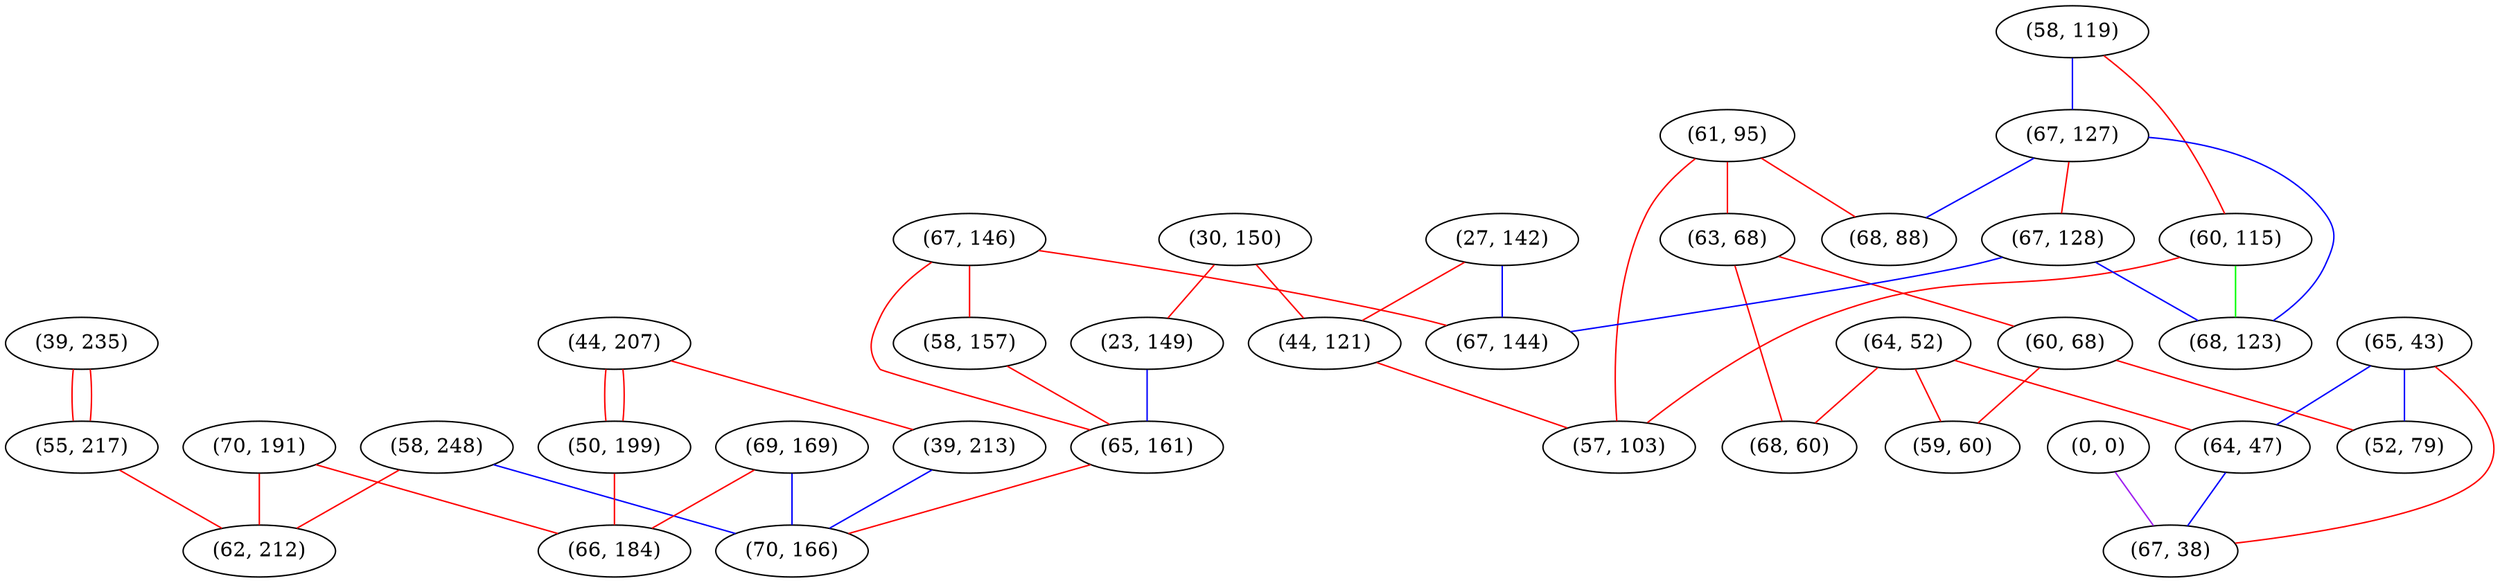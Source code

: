 graph "" {
"(58, 248)";
"(58, 119)";
"(61, 95)";
"(70, 191)";
"(30, 150)";
"(67, 127)";
"(39, 235)";
"(60, 115)";
"(55, 217)";
"(69, 169)";
"(27, 142)";
"(64, 52)";
"(63, 68)";
"(62, 212)";
"(67, 146)";
"(23, 149)";
"(68, 88)";
"(65, 43)";
"(44, 207)";
"(0, 0)";
"(64, 47)";
"(67, 128)";
"(44, 121)";
"(58, 157)";
"(68, 60)";
"(57, 103)";
"(50, 199)";
"(60, 68)";
"(67, 38)";
"(52, 79)";
"(65, 161)";
"(39, 213)";
"(70, 166)";
"(68, 123)";
"(67, 144)";
"(66, 184)";
"(59, 60)";
"(58, 248)" -- "(62, 212)"  [color=red, key=0, weight=1];
"(58, 248)" -- "(70, 166)"  [color=blue, key=0, weight=3];
"(58, 119)" -- "(67, 127)"  [color=blue, key=0, weight=3];
"(58, 119)" -- "(60, 115)"  [color=red, key=0, weight=1];
"(61, 95)" -- "(63, 68)"  [color=red, key=0, weight=1];
"(61, 95)" -- "(68, 88)"  [color=red, key=0, weight=1];
"(61, 95)" -- "(57, 103)"  [color=red, key=0, weight=1];
"(70, 191)" -- "(66, 184)"  [color=red, key=0, weight=1];
"(70, 191)" -- "(62, 212)"  [color=red, key=0, weight=1];
"(30, 150)" -- "(23, 149)"  [color=red, key=0, weight=1];
"(30, 150)" -- "(44, 121)"  [color=red, key=0, weight=1];
"(67, 127)" -- "(67, 128)"  [color=red, key=0, weight=1];
"(67, 127)" -- "(68, 123)"  [color=blue, key=0, weight=3];
"(67, 127)" -- "(68, 88)"  [color=blue, key=0, weight=3];
"(39, 235)" -- "(55, 217)"  [color=red, key=0, weight=1];
"(39, 235)" -- "(55, 217)"  [color=red, key=1, weight=1];
"(60, 115)" -- "(68, 123)"  [color=green, key=0, weight=2];
"(60, 115)" -- "(57, 103)"  [color=red, key=0, weight=1];
"(55, 217)" -- "(62, 212)"  [color=red, key=0, weight=1];
"(69, 169)" -- "(66, 184)"  [color=red, key=0, weight=1];
"(69, 169)" -- "(70, 166)"  [color=blue, key=0, weight=3];
"(27, 142)" -- "(67, 144)"  [color=blue, key=0, weight=3];
"(27, 142)" -- "(44, 121)"  [color=red, key=0, weight=1];
"(64, 52)" -- "(68, 60)"  [color=red, key=0, weight=1];
"(64, 52)" -- "(59, 60)"  [color=red, key=0, weight=1];
"(64, 52)" -- "(64, 47)"  [color=red, key=0, weight=1];
"(63, 68)" -- "(68, 60)"  [color=red, key=0, weight=1];
"(63, 68)" -- "(60, 68)"  [color=red, key=0, weight=1];
"(67, 146)" -- "(67, 144)"  [color=red, key=0, weight=1];
"(67, 146)" -- "(58, 157)"  [color=red, key=0, weight=1];
"(67, 146)" -- "(65, 161)"  [color=red, key=0, weight=1];
"(23, 149)" -- "(65, 161)"  [color=blue, key=0, weight=3];
"(65, 43)" -- "(52, 79)"  [color=blue, key=0, weight=3];
"(65, 43)" -- "(64, 47)"  [color=blue, key=0, weight=3];
"(65, 43)" -- "(67, 38)"  [color=red, key=0, weight=1];
"(44, 207)" -- "(50, 199)"  [color=red, key=0, weight=1];
"(44, 207)" -- "(50, 199)"  [color=red, key=1, weight=1];
"(44, 207)" -- "(39, 213)"  [color=red, key=0, weight=1];
"(0, 0)" -- "(67, 38)"  [color=purple, key=0, weight=4];
"(64, 47)" -- "(67, 38)"  [color=blue, key=0, weight=3];
"(67, 128)" -- "(67, 144)"  [color=blue, key=0, weight=3];
"(67, 128)" -- "(68, 123)"  [color=blue, key=0, weight=3];
"(44, 121)" -- "(57, 103)"  [color=red, key=0, weight=1];
"(58, 157)" -- "(65, 161)"  [color=red, key=0, weight=1];
"(50, 199)" -- "(66, 184)"  [color=red, key=0, weight=1];
"(60, 68)" -- "(52, 79)"  [color=red, key=0, weight=1];
"(60, 68)" -- "(59, 60)"  [color=red, key=0, weight=1];
"(65, 161)" -- "(70, 166)"  [color=red, key=0, weight=1];
"(39, 213)" -- "(70, 166)"  [color=blue, key=0, weight=3];
}
